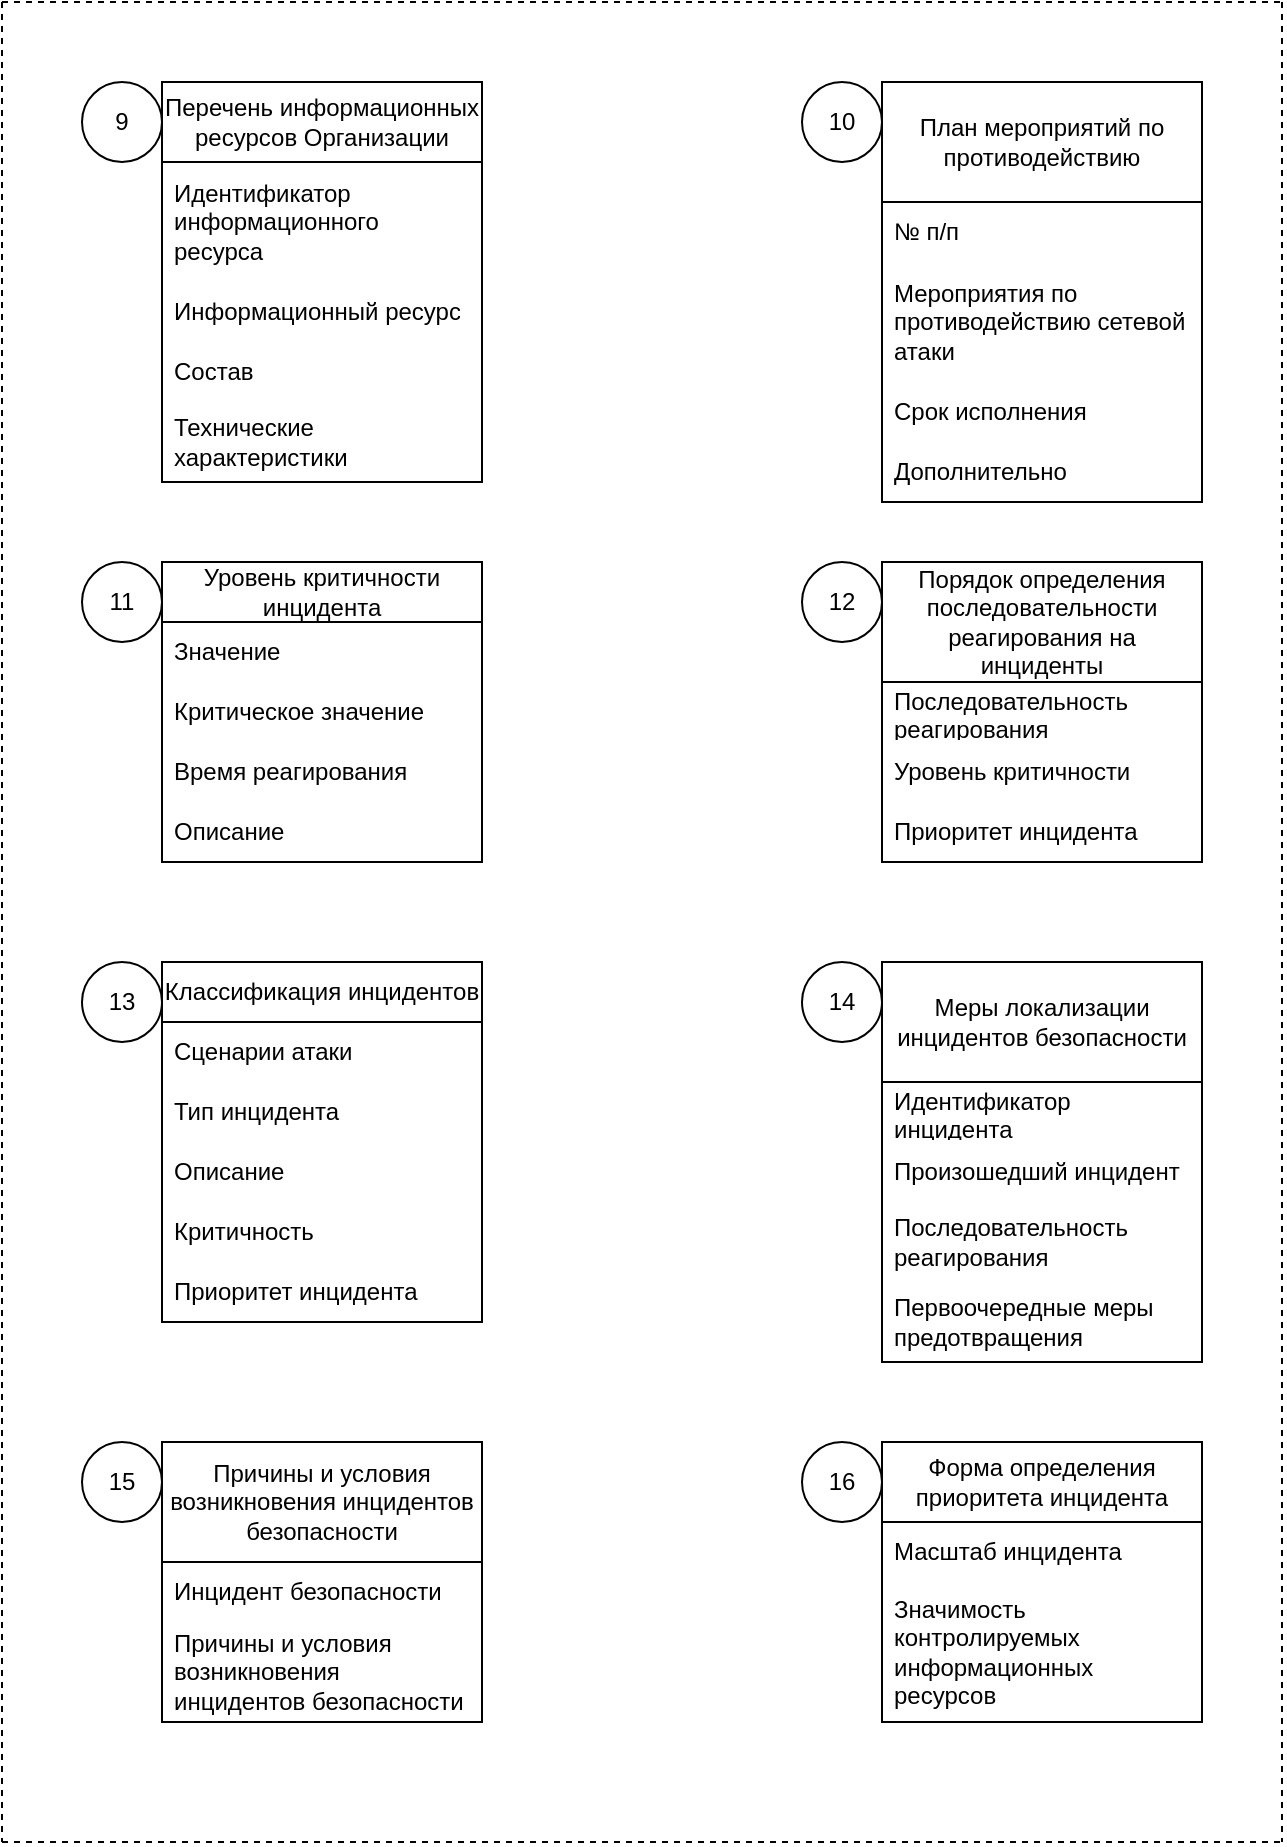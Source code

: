 <mxfile version="24.8.9">
  <diagram id="XmhMLrY5rcQZFRlhpqio" name="Страница — 1">
    <mxGraphModel dx="1290" dy="567" grid="1" gridSize="10" guides="1" tooltips="1" connect="1" arrows="1" fold="1" page="1" pageScale="1" pageWidth="827" pageHeight="1169" math="0" shadow="0">
      <root>
        <mxCell id="0" />
        <mxCell id="1" parent="0" />
        <mxCell id="afDjPK45F89lLLZITFo6-1" value="" style="endArrow=none;dashed=1;html=1;rounded=0;" parent="1" edge="1">
          <mxGeometry width="50" height="50" relative="1" as="geometry">
            <mxPoint x="80" y="80" as="sourcePoint" />
            <mxPoint x="720" y="80" as="targetPoint" />
          </mxGeometry>
        </mxCell>
        <mxCell id="afDjPK45F89lLLZITFo6-2" value="" style="endArrow=none;dashed=1;html=1;rounded=0;" parent="1" edge="1">
          <mxGeometry width="50" height="50" relative="1" as="geometry">
            <mxPoint x="80" y="1000" as="sourcePoint" />
            <mxPoint x="720" y="1000" as="targetPoint" />
          </mxGeometry>
        </mxCell>
        <mxCell id="afDjPK45F89lLLZITFo6-3" value="" style="endArrow=none;dashed=1;html=1;rounded=0;" parent="1" edge="1">
          <mxGeometry width="50" height="50" relative="1" as="geometry">
            <mxPoint x="80" y="80" as="sourcePoint" />
            <mxPoint x="80" y="1000" as="targetPoint" />
          </mxGeometry>
        </mxCell>
        <mxCell id="afDjPK45F89lLLZITFo6-4" value="" style="endArrow=none;dashed=1;html=1;rounded=0;" parent="1" edge="1">
          <mxGeometry width="50" height="50" relative="1" as="geometry">
            <mxPoint x="720" y="80" as="sourcePoint" />
            <mxPoint x="720" y="1000" as="targetPoint" />
          </mxGeometry>
        </mxCell>
        <mxCell id="afDjPK45F89lLLZITFo6-5" value="Меры локализации инцидентов безопасности" style="swimlane;fontStyle=0;childLayout=stackLayout;horizontal=1;startSize=60;horizontalStack=0;resizeParent=1;resizeParentMax=0;resizeLast=0;collapsible=1;marginBottom=0;whiteSpace=wrap;html=1;" parent="1" vertex="1">
          <mxGeometry x="520" y="560" width="160" height="200" as="geometry" />
        </mxCell>
        <mxCell id="afDjPK45F89lLLZITFo6-6" value="Идентификатор инцидента" style="text;strokeColor=none;fillColor=none;align=left;verticalAlign=middle;spacingLeft=4;spacingRight=4;overflow=hidden;points=[[0,0.5],[1,0.5]];portConstraint=eastwest;rotatable=0;whiteSpace=wrap;html=1;" parent="afDjPK45F89lLLZITFo6-5" vertex="1">
          <mxGeometry y="60" width="160" height="30" as="geometry" />
        </mxCell>
        <mxCell id="afDjPK45F89lLLZITFo6-7" value="Произошедший инцидент" style="text;strokeColor=none;fillColor=none;align=left;verticalAlign=middle;spacingLeft=4;spacingRight=4;overflow=hidden;points=[[0,0.5],[1,0.5]];portConstraint=eastwest;rotatable=0;whiteSpace=wrap;html=1;" parent="afDjPK45F89lLLZITFo6-5" vertex="1">
          <mxGeometry y="90" width="160" height="30" as="geometry" />
        </mxCell>
        <mxCell id="afDjPK45F89lLLZITFo6-50" value="Последовательность реагирования" style="text;strokeColor=none;fillColor=none;align=left;verticalAlign=middle;spacingLeft=4;spacingRight=4;overflow=hidden;points=[[0,0.5],[1,0.5]];portConstraint=eastwest;rotatable=0;whiteSpace=wrap;html=1;" parent="afDjPK45F89lLLZITFo6-5" vertex="1">
          <mxGeometry y="120" width="160" height="40" as="geometry" />
        </mxCell>
        <mxCell id="afDjPK45F89lLLZITFo6-8" value="Первоочередные меры предотвращения" style="text;strokeColor=none;fillColor=none;align=left;verticalAlign=middle;spacingLeft=4;spacingRight=4;overflow=hidden;points=[[0,0.5],[1,0.5]];portConstraint=eastwest;rotatable=0;whiteSpace=wrap;html=1;" parent="afDjPK45F89lLLZITFo6-5" vertex="1">
          <mxGeometry y="160" width="160" height="40" as="geometry" />
        </mxCell>
        <mxCell id="afDjPK45F89lLLZITFo6-9" value="Классификация инцидентов" style="swimlane;fontStyle=0;childLayout=stackLayout;horizontal=1;startSize=30;horizontalStack=0;resizeParent=1;resizeParentMax=0;resizeLast=0;collapsible=1;marginBottom=0;whiteSpace=wrap;html=1;" parent="1" vertex="1">
          <mxGeometry x="160" y="560" width="160" height="180" as="geometry">
            <mxRectangle x="290" y="200" width="140" height="30" as="alternateBounds" />
          </mxGeometry>
        </mxCell>
        <mxCell id="afDjPK45F89lLLZITFo6-10" value="Сценарии атаки" style="text;strokeColor=none;fillColor=none;align=left;verticalAlign=middle;spacingLeft=4;spacingRight=4;overflow=hidden;points=[[0,0.5],[1,0.5]];portConstraint=eastwest;rotatable=0;whiteSpace=wrap;html=1;" parent="afDjPK45F89lLLZITFo6-9" vertex="1">
          <mxGeometry y="30" width="160" height="30" as="geometry" />
        </mxCell>
        <mxCell id="afDjPK45F89lLLZITFo6-11" value="&lt;div&gt;Тип инцидента&lt;/div&gt;" style="text;strokeColor=none;fillColor=none;align=left;verticalAlign=middle;spacingLeft=4;spacingRight=4;overflow=hidden;points=[[0,0.5],[1,0.5]];portConstraint=eastwest;rotatable=0;whiteSpace=wrap;html=1;" parent="afDjPK45F89lLLZITFo6-9" vertex="1">
          <mxGeometry y="60" width="160" height="30" as="geometry" />
        </mxCell>
        <mxCell id="afDjPK45F89lLLZITFo6-12" value="Описание" style="text;strokeColor=none;fillColor=none;align=left;verticalAlign=middle;spacingLeft=4;spacingRight=4;overflow=hidden;points=[[0,0.5],[1,0.5]];portConstraint=eastwest;rotatable=0;whiteSpace=wrap;html=1;" parent="afDjPK45F89lLLZITFo6-9" vertex="1">
          <mxGeometry y="90" width="160" height="30" as="geometry" />
        </mxCell>
        <mxCell id="afDjPK45F89lLLZITFo6-13" value="Критичность" style="text;strokeColor=none;fillColor=none;align=left;verticalAlign=middle;spacingLeft=4;spacingRight=4;overflow=hidden;points=[[0,0.5],[1,0.5]];portConstraint=eastwest;rotatable=0;whiteSpace=wrap;html=1;" parent="afDjPK45F89lLLZITFo6-9" vertex="1">
          <mxGeometry y="120" width="160" height="30" as="geometry" />
        </mxCell>
        <mxCell id="afDjPK45F89lLLZITFo6-38" value="Приоритет инцидента" style="text;strokeColor=none;fillColor=none;align=left;verticalAlign=middle;spacingLeft=4;spacingRight=4;overflow=hidden;points=[[0,0.5],[1,0.5]];portConstraint=eastwest;rotatable=0;whiteSpace=wrap;html=1;" parent="afDjPK45F89lLLZITFo6-9" vertex="1">
          <mxGeometry y="150" width="160" height="30" as="geometry" />
        </mxCell>
        <mxCell id="afDjPK45F89lLLZITFo6-14" value="Порядок определения последовательности реагирования на инциденты" style="swimlane;fontStyle=0;childLayout=stackLayout;horizontal=1;startSize=60;horizontalStack=0;resizeParent=1;resizeParentMax=0;resizeLast=0;collapsible=1;marginBottom=0;whiteSpace=wrap;html=1;" parent="1" vertex="1">
          <mxGeometry x="520" y="360" width="160" height="150" as="geometry">
            <mxRectangle x="520" y="360" width="200" height="60" as="alternateBounds" />
          </mxGeometry>
        </mxCell>
        <mxCell id="afDjPK45F89lLLZITFo6-15" value="Последовательность реагирования" style="text;strokeColor=none;fillColor=none;align=left;verticalAlign=middle;spacingLeft=4;spacingRight=4;overflow=hidden;points=[[0,0.5],[1,0.5]];portConstraint=eastwest;rotatable=0;whiteSpace=wrap;html=1;" parent="afDjPK45F89lLLZITFo6-14" vertex="1">
          <mxGeometry y="60" width="160" height="30" as="geometry" />
        </mxCell>
        <mxCell id="afDjPK45F89lLLZITFo6-16" value="Уровень критичности" style="text;strokeColor=none;fillColor=none;align=left;verticalAlign=middle;spacingLeft=4;spacingRight=4;overflow=hidden;points=[[0,0.5],[1,0.5]];portConstraint=eastwest;rotatable=0;whiteSpace=wrap;html=1;" parent="afDjPK45F89lLLZITFo6-14" vertex="1">
          <mxGeometry y="90" width="160" height="30" as="geometry" />
        </mxCell>
        <mxCell id="afDjPK45F89lLLZITFo6-17" value="Приоритет инцидента" style="text;strokeColor=none;fillColor=none;align=left;verticalAlign=middle;spacingLeft=4;spacingRight=4;overflow=hidden;points=[[0,0.5],[1,0.5]];portConstraint=eastwest;rotatable=0;whiteSpace=wrap;html=1;" parent="afDjPK45F89lLLZITFo6-14" vertex="1">
          <mxGeometry y="120" width="160" height="30" as="geometry" />
        </mxCell>
        <mxCell id="afDjPK45F89lLLZITFo6-18" value="План мероприятий по противодействию" style="swimlane;fontStyle=0;childLayout=stackLayout;horizontal=1;startSize=60;horizontalStack=0;resizeParent=1;resizeParentMax=0;resizeLast=0;collapsible=1;marginBottom=0;whiteSpace=wrap;html=1;" parent="1" vertex="1">
          <mxGeometry x="520" y="120" width="160" height="210" as="geometry" />
        </mxCell>
        <mxCell id="afDjPK45F89lLLZITFo6-19" value="&lt;div&gt;№&amp;nbsp;&lt;span style=&quot;background-color: initial;&quot;&gt;п/п&lt;/span&gt;&lt;/div&gt;" style="text;strokeColor=none;fillColor=none;align=left;verticalAlign=middle;spacingLeft=4;spacingRight=4;overflow=hidden;points=[[0,0.5],[1,0.5]];portConstraint=eastwest;rotatable=0;whiteSpace=wrap;html=1;" parent="afDjPK45F89lLLZITFo6-18" vertex="1">
          <mxGeometry y="60" width="160" height="30" as="geometry" />
        </mxCell>
        <mxCell id="afDjPK45F89lLLZITFo6-20" value="Мероприятия по противодействию сетевой атаки" style="text;strokeColor=none;fillColor=none;align=left;verticalAlign=middle;spacingLeft=4;spacingRight=4;overflow=hidden;points=[[0,0.5],[1,0.5]];portConstraint=eastwest;rotatable=0;whiteSpace=wrap;html=1;" parent="afDjPK45F89lLLZITFo6-18" vertex="1">
          <mxGeometry y="90" width="160" height="60" as="geometry" />
        </mxCell>
        <mxCell id="afDjPK45F89lLLZITFo6-21" value="Срок исполнения" style="text;strokeColor=none;fillColor=none;align=left;verticalAlign=middle;spacingLeft=4;spacingRight=4;overflow=hidden;points=[[0,0.5],[1,0.5]];portConstraint=eastwest;rotatable=0;whiteSpace=wrap;html=1;" parent="afDjPK45F89lLLZITFo6-18" vertex="1">
          <mxGeometry y="150" width="160" height="30" as="geometry" />
        </mxCell>
        <mxCell id="afDjPK45F89lLLZITFo6-51" value="Дополнительно" style="text;strokeColor=none;fillColor=none;align=left;verticalAlign=middle;spacingLeft=4;spacingRight=4;overflow=hidden;points=[[0,0.5],[1,0.5]];portConstraint=eastwest;rotatable=0;whiteSpace=wrap;html=1;" parent="afDjPK45F89lLLZITFo6-18" vertex="1">
          <mxGeometry y="180" width="160" height="30" as="geometry" />
        </mxCell>
        <mxCell id="afDjPK45F89lLLZITFo6-33" value="Перечень информационных ресурсов Организации" style="swimlane;fontStyle=0;childLayout=stackLayout;horizontal=1;startSize=40;horizontalStack=0;resizeParent=1;resizeParentMax=0;resizeLast=0;collapsible=1;marginBottom=0;whiteSpace=wrap;html=1;" parent="1" vertex="1">
          <mxGeometry x="160" y="120" width="160" height="200" as="geometry" />
        </mxCell>
        <mxCell id="afDjPK45F89lLLZITFo6-34" value="Идентификатор информационного ресурса" style="text;strokeColor=none;fillColor=none;align=left;verticalAlign=middle;spacingLeft=4;spacingRight=4;overflow=hidden;points=[[0,0.5],[1,0.5]];portConstraint=eastwest;rotatable=0;whiteSpace=wrap;html=1;" parent="afDjPK45F89lLLZITFo6-33" vertex="1">
          <mxGeometry y="40" width="160" height="60" as="geometry" />
        </mxCell>
        <mxCell id="afDjPK45F89lLLZITFo6-35" value="Информационный ресурс" style="text;strokeColor=none;fillColor=none;align=left;verticalAlign=middle;spacingLeft=4;spacingRight=4;overflow=hidden;points=[[0,0.5],[1,0.5]];portConstraint=eastwest;rotatable=0;whiteSpace=wrap;html=1;" parent="afDjPK45F89lLLZITFo6-33" vertex="1">
          <mxGeometry y="100" width="160" height="30" as="geometry" />
        </mxCell>
        <mxCell id="afDjPK45F89lLLZITFo6-36" value="Состав" style="text;strokeColor=none;fillColor=none;align=left;verticalAlign=middle;spacingLeft=4;spacingRight=4;overflow=hidden;points=[[0,0.5],[1,0.5]];portConstraint=eastwest;rotatable=0;whiteSpace=wrap;html=1;" parent="afDjPK45F89lLLZITFo6-33" vertex="1">
          <mxGeometry y="130" width="160" height="30" as="geometry" />
        </mxCell>
        <mxCell id="afDjPK45F89lLLZITFo6-37" value="Технические характеристики" style="text;strokeColor=none;fillColor=none;align=left;verticalAlign=middle;spacingLeft=4;spacingRight=4;overflow=hidden;points=[[0,0.5],[1,0.5]];portConstraint=eastwest;rotatable=0;whiteSpace=wrap;html=1;" parent="afDjPK45F89lLLZITFo6-33" vertex="1">
          <mxGeometry y="160" width="160" height="40" as="geometry" />
        </mxCell>
        <mxCell id="afDjPK45F89lLLZITFo6-40" value="Уровень критичности инцидента" style="swimlane;fontStyle=0;childLayout=stackLayout;horizontal=1;startSize=30;horizontalStack=0;resizeParent=1;resizeParentMax=0;resizeLast=0;collapsible=1;marginBottom=0;whiteSpace=wrap;html=1;" parent="1" vertex="1">
          <mxGeometry x="160" y="360" width="160" height="150" as="geometry" />
        </mxCell>
        <mxCell id="afDjPK45F89lLLZITFo6-41" value="&lt;div&gt;Значение&lt;/div&gt;" style="text;strokeColor=none;fillColor=none;align=left;verticalAlign=middle;spacingLeft=4;spacingRight=4;overflow=hidden;points=[[0,0.5],[1,0.5]];portConstraint=eastwest;rotatable=0;whiteSpace=wrap;html=1;" parent="afDjPK45F89lLLZITFo6-40" vertex="1">
          <mxGeometry y="30" width="160" height="30" as="geometry" />
        </mxCell>
        <mxCell id="afDjPK45F89lLLZITFo6-42" value="Критическое значение" style="text;strokeColor=none;fillColor=none;align=left;verticalAlign=middle;spacingLeft=4;spacingRight=4;overflow=hidden;points=[[0,0.5],[1,0.5]];portConstraint=eastwest;rotatable=0;whiteSpace=wrap;html=1;" parent="afDjPK45F89lLLZITFo6-40" vertex="1">
          <mxGeometry y="60" width="160" height="30" as="geometry" />
        </mxCell>
        <mxCell id="afDjPK45F89lLLZITFo6-43" value="Время реагирования" style="text;strokeColor=none;fillColor=none;align=left;verticalAlign=middle;spacingLeft=4;spacingRight=4;overflow=hidden;points=[[0,0.5],[1,0.5]];portConstraint=eastwest;rotatable=0;whiteSpace=wrap;html=1;" parent="afDjPK45F89lLLZITFo6-40" vertex="1">
          <mxGeometry y="90" width="160" height="30" as="geometry" />
        </mxCell>
        <mxCell id="afDjPK45F89lLLZITFo6-44" value="Описание" style="text;strokeColor=none;fillColor=none;align=left;verticalAlign=middle;spacingLeft=4;spacingRight=4;overflow=hidden;points=[[0,0.5],[1,0.5]];portConstraint=eastwest;rotatable=0;whiteSpace=wrap;html=1;" parent="afDjPK45F89lLLZITFo6-40" vertex="1">
          <mxGeometry y="120" width="160" height="30" as="geometry" />
        </mxCell>
        <mxCell id="afDjPK45F89lLLZITFo6-45" value="Форма определения приоритета инцидента" style="swimlane;fontStyle=0;childLayout=stackLayout;horizontal=1;startSize=40;horizontalStack=0;resizeParent=1;resizeParentMax=0;resizeLast=0;collapsible=1;marginBottom=0;whiteSpace=wrap;html=1;" parent="1" vertex="1">
          <mxGeometry x="520" y="800" width="160" height="140" as="geometry" />
        </mxCell>
        <mxCell id="afDjPK45F89lLLZITFo6-46" value="&lt;div&gt;Масштаб инцидента&lt;/div&gt;" style="text;strokeColor=none;fillColor=none;align=left;verticalAlign=middle;spacingLeft=4;spacingRight=4;overflow=hidden;points=[[0,0.5],[1,0.5]];portConstraint=eastwest;rotatable=0;whiteSpace=wrap;html=1;" parent="afDjPK45F89lLLZITFo6-45" vertex="1">
          <mxGeometry y="40" width="160" height="30" as="geometry" />
        </mxCell>
        <mxCell id="afDjPK45F89lLLZITFo6-47" value="Значимость контролируемых информационных ресурсов" style="text;strokeColor=none;fillColor=none;align=left;verticalAlign=middle;spacingLeft=4;spacingRight=4;overflow=hidden;points=[[0,0.5],[1,0.5]];portConstraint=eastwest;rotatable=0;whiteSpace=wrap;html=1;" parent="afDjPK45F89lLLZITFo6-45" vertex="1">
          <mxGeometry y="70" width="160" height="70" as="geometry" />
        </mxCell>
        <mxCell id="afDjPK45F89lLLZITFo6-52" value="Причины и условия возникновения инцидентов безопасности" style="swimlane;fontStyle=0;childLayout=stackLayout;horizontal=1;startSize=60;horizontalStack=0;resizeParent=1;resizeParentMax=0;resizeLast=0;collapsible=1;marginBottom=0;whiteSpace=wrap;html=1;" parent="1" vertex="1">
          <mxGeometry x="160" y="800" width="160" height="140" as="geometry" />
        </mxCell>
        <mxCell id="afDjPK45F89lLLZITFo6-53" value="Инцидент безопасности" style="text;strokeColor=none;fillColor=none;align=left;verticalAlign=middle;spacingLeft=4;spacingRight=4;overflow=hidden;points=[[0,0.5],[1,0.5]];portConstraint=eastwest;rotatable=0;whiteSpace=wrap;html=1;" parent="afDjPK45F89lLLZITFo6-52" vertex="1">
          <mxGeometry y="60" width="160" height="30" as="geometry" />
        </mxCell>
        <mxCell id="afDjPK45F89lLLZITFo6-54" value="Причины и условия возникновения инцидентов безопасности" style="text;strokeColor=none;fillColor=none;align=left;verticalAlign=middle;spacingLeft=4;spacingRight=4;overflow=hidden;points=[[0,0.5],[1,0.5]];portConstraint=eastwest;rotatable=0;whiteSpace=wrap;html=1;" parent="afDjPK45F89lLLZITFo6-52" vertex="1">
          <mxGeometry y="90" width="160" height="50" as="geometry" />
        </mxCell>
        <mxCell id="4R_rHLz5xXPEZ0ZlH7uR-1" value="9" style="ellipse;whiteSpace=wrap;html=1;aspect=fixed;" vertex="1" parent="1">
          <mxGeometry x="120" y="120" width="40" height="40" as="geometry" />
        </mxCell>
        <mxCell id="4R_rHLz5xXPEZ0ZlH7uR-2" value="10" style="ellipse;whiteSpace=wrap;html=1;aspect=fixed;" vertex="1" parent="1">
          <mxGeometry x="480" y="120" width="40" height="40" as="geometry" />
        </mxCell>
        <mxCell id="4R_rHLz5xXPEZ0ZlH7uR-3" value="11" style="ellipse;whiteSpace=wrap;html=1;aspect=fixed;" vertex="1" parent="1">
          <mxGeometry x="120" y="360" width="40" height="40" as="geometry" />
        </mxCell>
        <mxCell id="4R_rHLz5xXPEZ0ZlH7uR-4" value="12" style="ellipse;whiteSpace=wrap;html=1;aspect=fixed;" vertex="1" parent="1">
          <mxGeometry x="480" y="360" width="40" height="40" as="geometry" />
        </mxCell>
        <mxCell id="4R_rHLz5xXPEZ0ZlH7uR-5" value="13" style="ellipse;whiteSpace=wrap;html=1;aspect=fixed;" vertex="1" parent="1">
          <mxGeometry x="120" y="560" width="40" height="40" as="geometry" />
        </mxCell>
        <mxCell id="4R_rHLz5xXPEZ0ZlH7uR-6" value="14" style="ellipse;whiteSpace=wrap;html=1;aspect=fixed;" vertex="1" parent="1">
          <mxGeometry x="480" y="560" width="40" height="40" as="geometry" />
        </mxCell>
        <mxCell id="4R_rHLz5xXPEZ0ZlH7uR-7" value="15" style="ellipse;whiteSpace=wrap;html=1;aspect=fixed;" vertex="1" parent="1">
          <mxGeometry x="120" y="800" width="40" height="40" as="geometry" />
        </mxCell>
        <mxCell id="4R_rHLz5xXPEZ0ZlH7uR-8" value="16" style="ellipse;whiteSpace=wrap;html=1;aspect=fixed;" vertex="1" parent="1">
          <mxGeometry x="480" y="800" width="40" height="40" as="geometry" />
        </mxCell>
      </root>
    </mxGraphModel>
  </diagram>
</mxfile>
